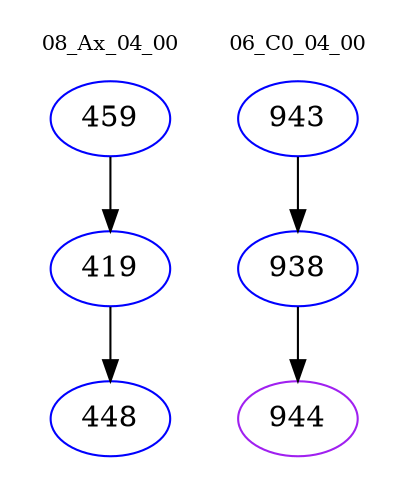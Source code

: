 digraph{
subgraph cluster_0 {
color = white
label = "08_Ax_04_00";
fontsize=10;
T0_459 [label="459", color="blue"]
T0_459 -> T0_419 [color="black"]
T0_419 [label="419", color="blue"]
T0_419 -> T0_448 [color="black"]
T0_448 [label="448", color="blue"]
}
subgraph cluster_1 {
color = white
label = "06_C0_04_00";
fontsize=10;
T1_943 [label="943", color="blue"]
T1_943 -> T1_938 [color="black"]
T1_938 [label="938", color="blue"]
T1_938 -> T1_944 [color="black"]
T1_944 [label="944", color="purple"]
}
}
